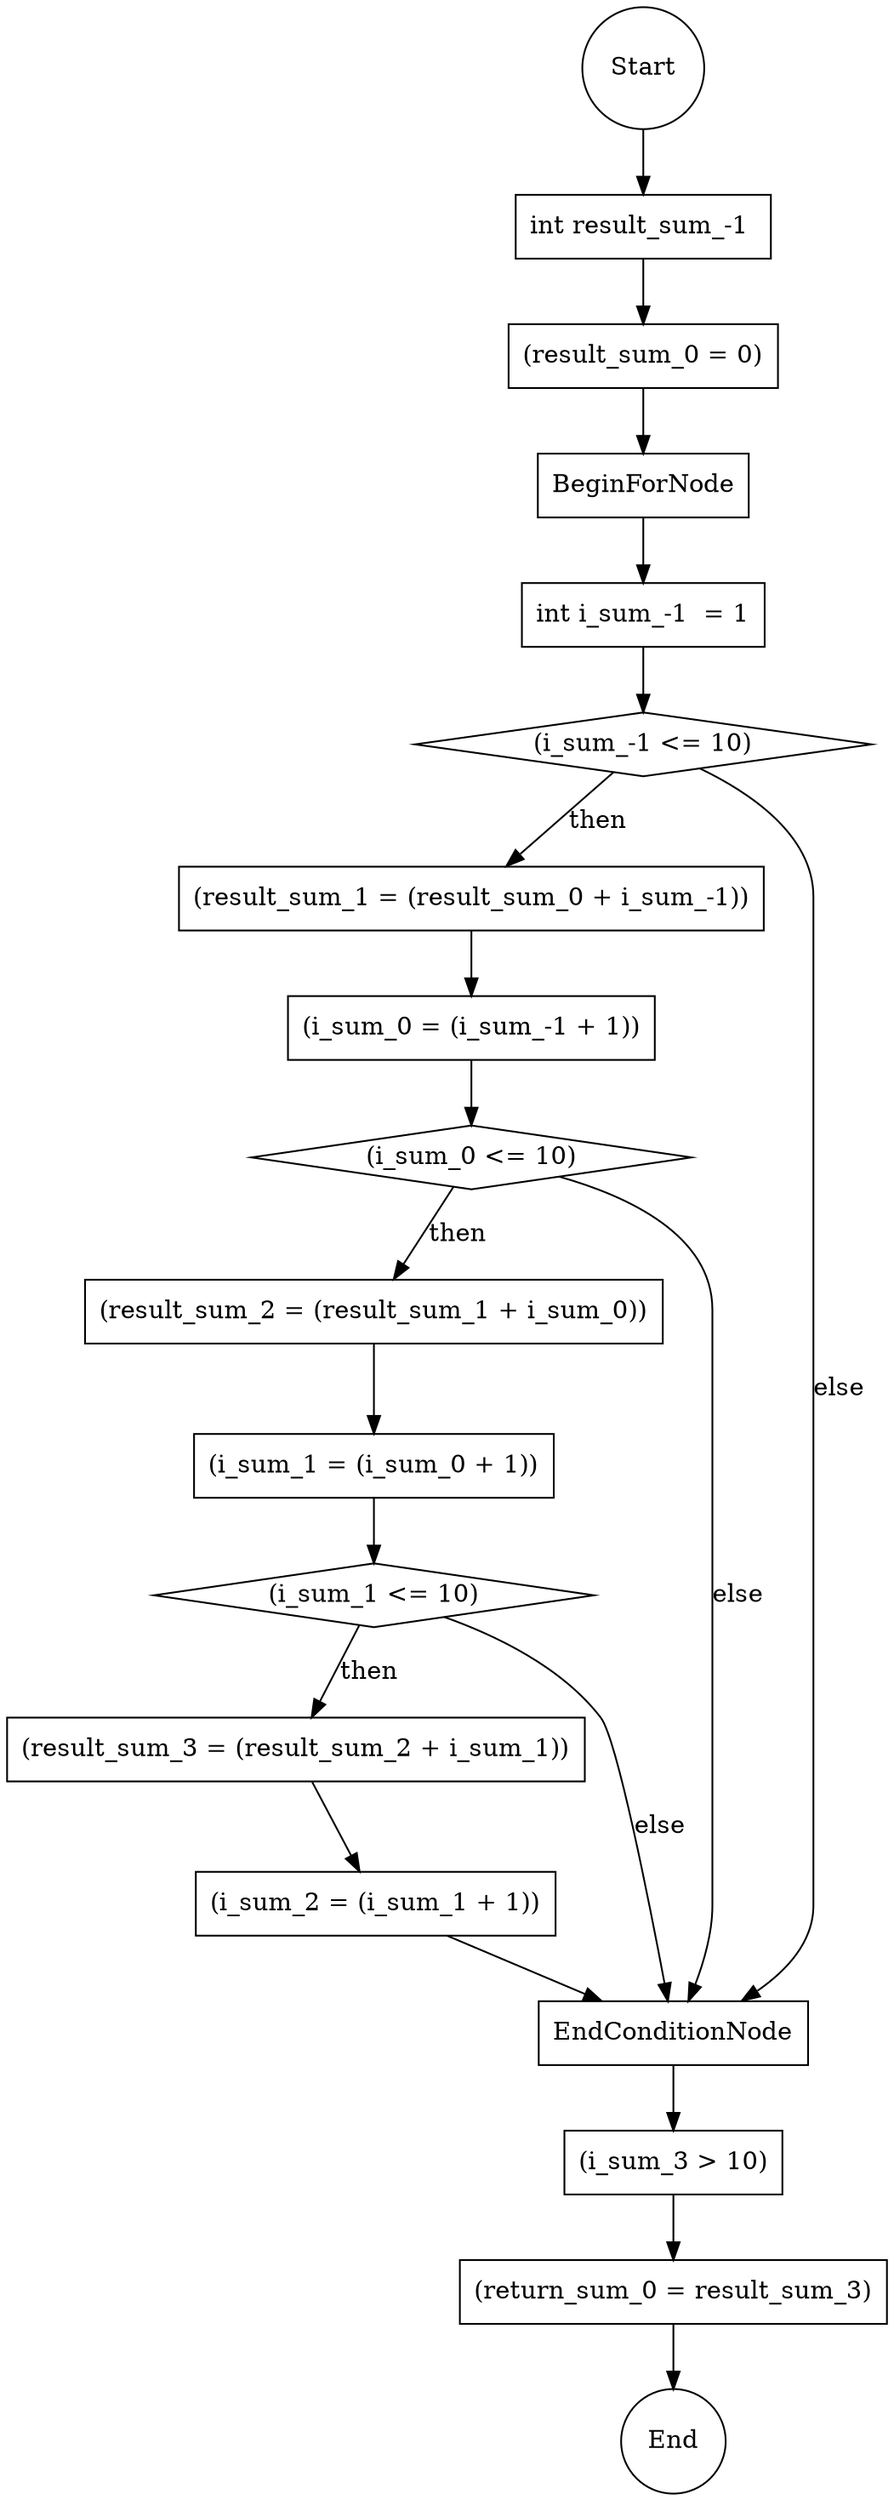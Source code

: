strict digraph {
Start[label="Start" shape=circle];
"Start" -> "int result_sum_-1 1253906438";
"int result_sum_-1 1253906438" -> "(result_sum_0 = 0)1952767373";
"int result_sum_-1 1253906438" [ label="int result_sum_-1 " shape=rectangle];
"(result_sum_0 = 0)1952767373" [ label="(result_sum_0 = 0)" shape=rectangle];
"(result_sum_0 = 0)1952767373" -> "1811177923";
"(result_sum_0 = 0)1952767373" [ label="(result_sum_0 = 0)" shape=rectangle];
"1811177923" [ label="BeginForNode" shape=rectangle];
"1811177923" -> "int i_sum_-1  = 12037561753";
"1811177923" [ label="BeginForNode" shape=rectangle];
"int i_sum_-1  = 12037561753" [ label="int i_sum_-1  = 1" shape=rectangle];
"int i_sum_-1  = 12037561753" -> "(i_sum_-1 <= 10)1529734041";
"int i_sum_-1  = 12037561753" [ label="int i_sum_-1  = 1" shape=rectangle];
"(i_sum_-1 <= 10)1529734041" [ label="(i_sum_-1 <= 10)" shape=rectangle];
"(i_sum_-1 <= 10)1529734041" [ shape=diamond ];
"(i_sum_-1 <= 10)1529734041" -> "(result_sum_1 = (result_sum_0 + i_sum_-1))158848452"[ label="then" ];
"(result_sum_1 = (result_sum_0 + i_sum_-1))158848452" -> "(i_sum_0 = (i_sum_-1 + 1))1095059280";
"(result_sum_1 = (result_sum_0 + i_sum_-1))158848452" [ label="(result_sum_1 = (result_sum_0 + i_sum_-1))" shape=rectangle];
"(i_sum_0 = (i_sum_-1 + 1))1095059280" [ label="(i_sum_0 = (i_sum_-1 + 1))" shape=rectangle];
"(i_sum_0 = (i_sum_-1 + 1))1095059280" -> "(i_sum_0 <= 10)756514960";
"(i_sum_0 = (i_sum_-1 + 1))1095059280" [ label="(i_sum_0 = (i_sum_-1 + 1))" shape=rectangle];
"(i_sum_0 <= 10)756514960" [ label="(i_sum_0 <= 10)" shape=rectangle];
"(i_sum_0 <= 10)756514960" [ shape=diamond ];
"(i_sum_0 <= 10)756514960" -> "(result_sum_2 = (result_sum_1 + i_sum_0))420646784"[ label="then" ];
"(result_sum_2 = (result_sum_1 + i_sum_0))420646784" -> "(i_sum_1 = (i_sum_0 + 1))788312211";
"(result_sum_2 = (result_sum_1 + i_sum_0))420646784" [ label="(result_sum_2 = (result_sum_1 + i_sum_0))" shape=rectangle];
"(i_sum_1 = (i_sum_0 + 1))788312211" [ label="(i_sum_1 = (i_sum_0 + 1))" shape=rectangle];
"(i_sum_1 = (i_sum_0 + 1))788312211" -> "(i_sum_1 <= 10)1172839899";
"(i_sum_1 = (i_sum_0 + 1))788312211" [ label="(i_sum_1 = (i_sum_0 + 1))" shape=rectangle];
"(i_sum_1 <= 10)1172839899" [ label="(i_sum_1 <= 10)" shape=rectangle];
"(i_sum_1 <= 10)1172839899" [ shape=diamond ];
"(i_sum_1 <= 10)1172839899" -> "(result_sum_3 = (result_sum_2 + i_sum_1))1424627446"[ label="then" ];
"(result_sum_3 = (result_sum_2 + i_sum_1))1424627446" -> "(i_sum_2 = (i_sum_1 + 1))1502211428";
"(result_sum_3 = (result_sum_2 + i_sum_1))1424627446" [ label="(result_sum_3 = (result_sum_2 + i_sum_1))" shape=rectangle];
"(i_sum_2 = (i_sum_1 + 1))1502211428" [ label="(i_sum_2 = (i_sum_1 + 1))" shape=rectangle];
"(i_sum_2 = (i_sum_1 + 1))1502211428" -> "314222318";
"(i_sum_2 = (i_sum_1 + 1))1502211428" [ label="(i_sum_2 = (i_sum_1 + 1))" shape=rectangle];
"314222318" [ label="EndConditionNode" shape=rectangle];
"(i_sum_1 <= 10)1172839899" -> "314222318"[ label="else" ];
"(i_sum_0 <= 10)756514960" -> "314222318"[ label="else" ];
"(i_sum_-1 <= 10)1529734041" -> "314222318"[ label="else" ];
"314222318" -> "(i_sum_3 > 10)389642151";
"314222318" [ label="EndConditionNode" shape=rectangle];
"(i_sum_3 > 10)389642151" [ label="(i_sum_3 > 10)" shape=rectangle];
"(i_sum_3 > 10)389642151" -> "(return_sum_0 = result_sum_3)333483536";
"(i_sum_3 > 10)389642151" [ label="(i_sum_3 > 10)" shape=rectangle];
"(return_sum_0 = result_sum_3)333483536" [ label="(return_sum_0 = result_sum_3)" shape=rectangle];
"(return_sum_0 = result_sum_3)333483536" -> "93631429";
"(return_sum_0 = result_sum_3)333483536" [ label="(return_sum_0 = result_sum_3)" shape=rectangle];
"93631429" [ label="" shape=rectangle];
"93631429" [ label= "End" shape=circle];
Start[label="Start" shape=circle];
"Start" -> "int result_sum_-1 1253906438";
}